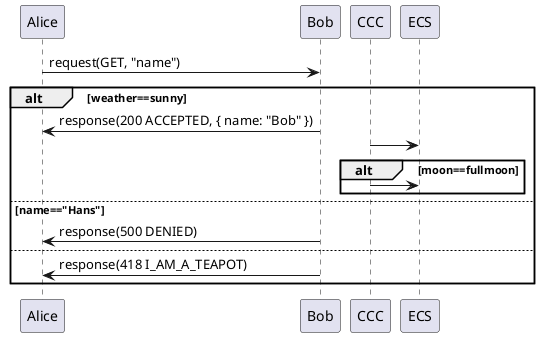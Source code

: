@startuml

Alice -> Bob : request(GET, "name")

alt weather==sunny
	Bob -> Alice : response(200 ACCEPTED, { name: "Bob" })
	
	CCC -> ECS
	alt moon==fullmoon
		ECS <- CCC
	end group
else name=="Hans"
	Bob -> Alice : response(500 DENIED)
else
	Bob -> Alice : response(418 I_AM_A_TEAPOT)
end group

/'
 if (weather == sunny) {
	when().get("name").
	then().statusCode(200);
 } else if (name == "Hans") {
	when().get("name")
	then().statusCode(500);
 }
'/

@enduml